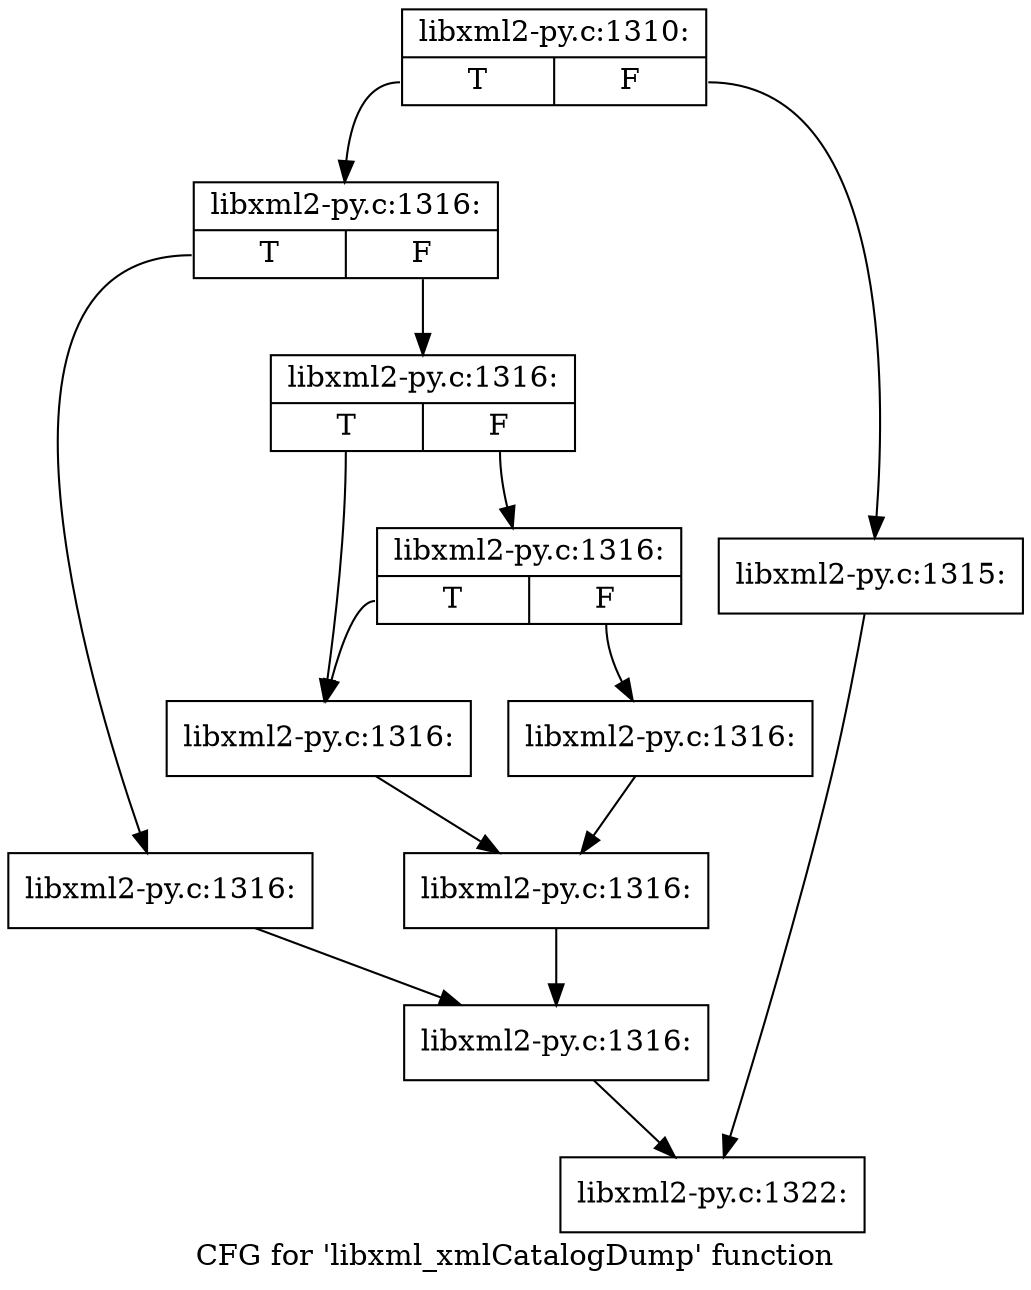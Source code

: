 digraph "CFG for 'libxml_xmlCatalogDump' function" {
	label="CFG for 'libxml_xmlCatalogDump' function";

	Node0x3c436e0 [shape=record,label="{libxml2-py.c:1310:|{<s0>T|<s1>F}}"];
	Node0x3c436e0:s0 -> Node0x3c46180;
	Node0x3c436e0:s1 -> Node0x3c46130;
	Node0x3c46130 [shape=record,label="{libxml2-py.c:1315:}"];
	Node0x3c46130 -> Node0x3c446a0;
	Node0x3c46180 [shape=record,label="{libxml2-py.c:1316:|{<s0>T|<s1>F}}"];
	Node0x3c46180:s0 -> Node0x3c468d0;
	Node0x3c46180:s1 -> Node0x3c46920;
	Node0x3c468d0 [shape=record,label="{libxml2-py.c:1316:}"];
	Node0x3c468d0 -> Node0x3c46970;
	Node0x3c46920 [shape=record,label="{libxml2-py.c:1316:|{<s0>T|<s1>F}}"];
	Node0x3c46920:s0 -> Node0x3c46b10;
	Node0x3c46920:s1 -> Node0x3c46c00;
	Node0x3c46c00 [shape=record,label="{libxml2-py.c:1316:|{<s0>T|<s1>F}}"];
	Node0x3c46c00:s0 -> Node0x3c46b10;
	Node0x3c46c00:s1 -> Node0x3c46b60;
	Node0x3c46b10 [shape=record,label="{libxml2-py.c:1316:}"];
	Node0x3c46b10 -> Node0x3c46bb0;
	Node0x3c46b60 [shape=record,label="{libxml2-py.c:1316:}"];
	Node0x3c46b60 -> Node0x3c46bb0;
	Node0x3c46bb0 [shape=record,label="{libxml2-py.c:1316:}"];
	Node0x3c46bb0 -> Node0x3c46970;
	Node0x3c46970 [shape=record,label="{libxml2-py.c:1316:}"];
	Node0x3c46970 -> Node0x3c446a0;
	Node0x3c446a0 [shape=record,label="{libxml2-py.c:1322:}"];
}
